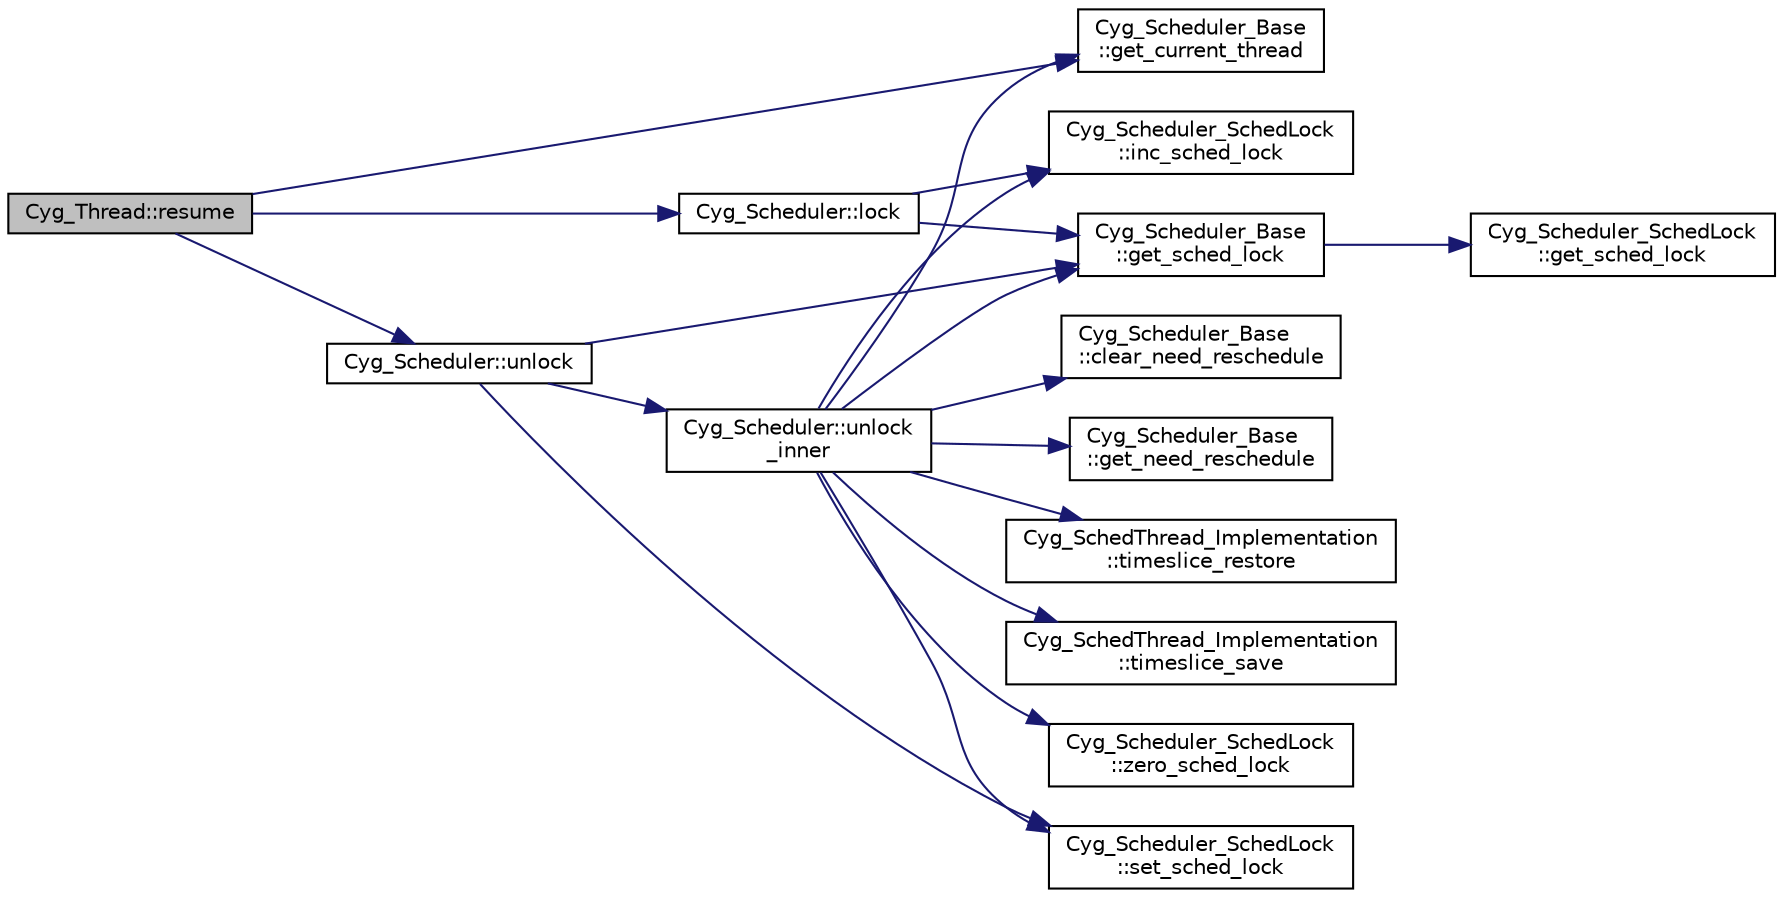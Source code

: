 digraph "Cyg_Thread::resume"
{
  edge [fontname="Helvetica",fontsize="10",labelfontname="Helvetica",labelfontsize="10"];
  node [fontname="Helvetica",fontsize="10",shape=record];
  rankdir="LR";
  Node1 [label="Cyg_Thread::resume",height=0.2,width=0.4,color="black", fillcolor="grey75", style="filled" fontcolor="black"];
  Node1 -> Node2 [color="midnightblue",fontsize="10",style="solid",fontname="Helvetica"];
  Node2 [label="Cyg_Scheduler_Base\l::get_current_thread",height=0.2,width=0.4,color="black", fillcolor="white", style="filled",URL="$class_cyg___scheduler___base.html#a32d18e404cb32e320a3cc0a2b99a54c3"];
  Node1 -> Node3 [color="midnightblue",fontsize="10",style="solid",fontname="Helvetica"];
  Node3 [label="Cyg_Scheduler::lock",height=0.2,width=0.4,color="black", fillcolor="white", style="filled",URL="$class_cyg___scheduler.html#abf33bab81b402f8f58ecb3c775e8a026"];
  Node3 -> Node4 [color="midnightblue",fontsize="10",style="solid",fontname="Helvetica"];
  Node4 [label="Cyg_Scheduler_Base\l::get_sched_lock",height=0.2,width=0.4,color="black", fillcolor="white", style="filled",URL="$class_cyg___scheduler___base.html#a5a5f50e73c8a6deec8feae3799132e20"];
  Node4 -> Node5 [color="midnightblue",fontsize="10",style="solid",fontname="Helvetica"];
  Node5 [label="Cyg_Scheduler_SchedLock\l::get_sched_lock",height=0.2,width=0.4,color="black", fillcolor="white", style="filled",URL="$class_cyg___scheduler___sched_lock.html#a5f941d084757c857ef26eaad492265ac"];
  Node3 -> Node6 [color="midnightblue",fontsize="10",style="solid",fontname="Helvetica"];
  Node6 [label="Cyg_Scheduler_SchedLock\l::inc_sched_lock",height=0.2,width=0.4,color="black", fillcolor="white", style="filled",URL="$class_cyg___scheduler___sched_lock.html#ab17790e36a73579ead9df6b1892780c6"];
  Node1 -> Node7 [color="midnightblue",fontsize="10",style="solid",fontname="Helvetica"];
  Node7 [label="Cyg_Scheduler::unlock",height=0.2,width=0.4,color="black", fillcolor="white", style="filled",URL="$class_cyg___scheduler.html#a362916327f3b75af4b104272f6c9e466"];
  Node7 -> Node4 [color="midnightblue",fontsize="10",style="solid",fontname="Helvetica"];
  Node7 -> Node8 [color="midnightblue",fontsize="10",style="solid",fontname="Helvetica"];
  Node8 [label="Cyg_Scheduler_SchedLock\l::set_sched_lock",height=0.2,width=0.4,color="black", fillcolor="white", style="filled",URL="$class_cyg___scheduler___sched_lock.html#a917f304e58f2f95467ff25e2ee22d027"];
  Node7 -> Node9 [color="midnightblue",fontsize="10",style="solid",fontname="Helvetica"];
  Node9 [label="Cyg_Scheduler::unlock\l_inner",height=0.2,width=0.4,color="black", fillcolor="white", style="filled",URL="$class_cyg___scheduler.html#a529555a4995ebd4ddab69edd0d4f766f"];
  Node9 -> Node10 [color="midnightblue",fontsize="10",style="solid",fontname="Helvetica"];
  Node10 [label="Cyg_Scheduler_Base\l::clear_need_reschedule",height=0.2,width=0.4,color="black", fillcolor="white", style="filled",URL="$class_cyg___scheduler___base.html#a6d90dadb5d732756eb2f1acdedb54aa2"];
  Node9 -> Node2 [color="midnightblue",fontsize="10",style="solid",fontname="Helvetica"];
  Node9 -> Node11 [color="midnightblue",fontsize="10",style="solid",fontname="Helvetica"];
  Node11 [label="Cyg_Scheduler_Base\l::get_need_reschedule",height=0.2,width=0.4,color="black", fillcolor="white", style="filled",URL="$class_cyg___scheduler___base.html#acf6dbf969ef22dea4f5ece6a31aa6303"];
  Node9 -> Node4 [color="midnightblue",fontsize="10",style="solid",fontname="Helvetica"];
  Node9 -> Node6 [color="midnightblue",fontsize="10",style="solid",fontname="Helvetica"];
  Node9 -> Node8 [color="midnightblue",fontsize="10",style="solid",fontname="Helvetica"];
  Node9 -> Node12 [color="midnightblue",fontsize="10",style="solid",fontname="Helvetica"];
  Node12 [label="Cyg_SchedThread_Implementation\l::timeslice_restore",height=0.2,width=0.4,color="black", fillcolor="white", style="filled",URL="$class_cyg___sched_thread___implementation.html#a25b9b22611b251e02b5850c6e60a748c"];
  Node9 -> Node13 [color="midnightblue",fontsize="10",style="solid",fontname="Helvetica"];
  Node13 [label="Cyg_SchedThread_Implementation\l::timeslice_save",height=0.2,width=0.4,color="black", fillcolor="white", style="filled",URL="$class_cyg___sched_thread___implementation.html#aa7657aa012164cd46db44da20d242274"];
  Node9 -> Node14 [color="midnightblue",fontsize="10",style="solid",fontname="Helvetica"];
  Node14 [label="Cyg_Scheduler_SchedLock\l::zero_sched_lock",height=0.2,width=0.4,color="black", fillcolor="white", style="filled",URL="$class_cyg___scheduler___sched_lock.html#a47cf05e000f2d76663b65f2b614c4c95"];
}
